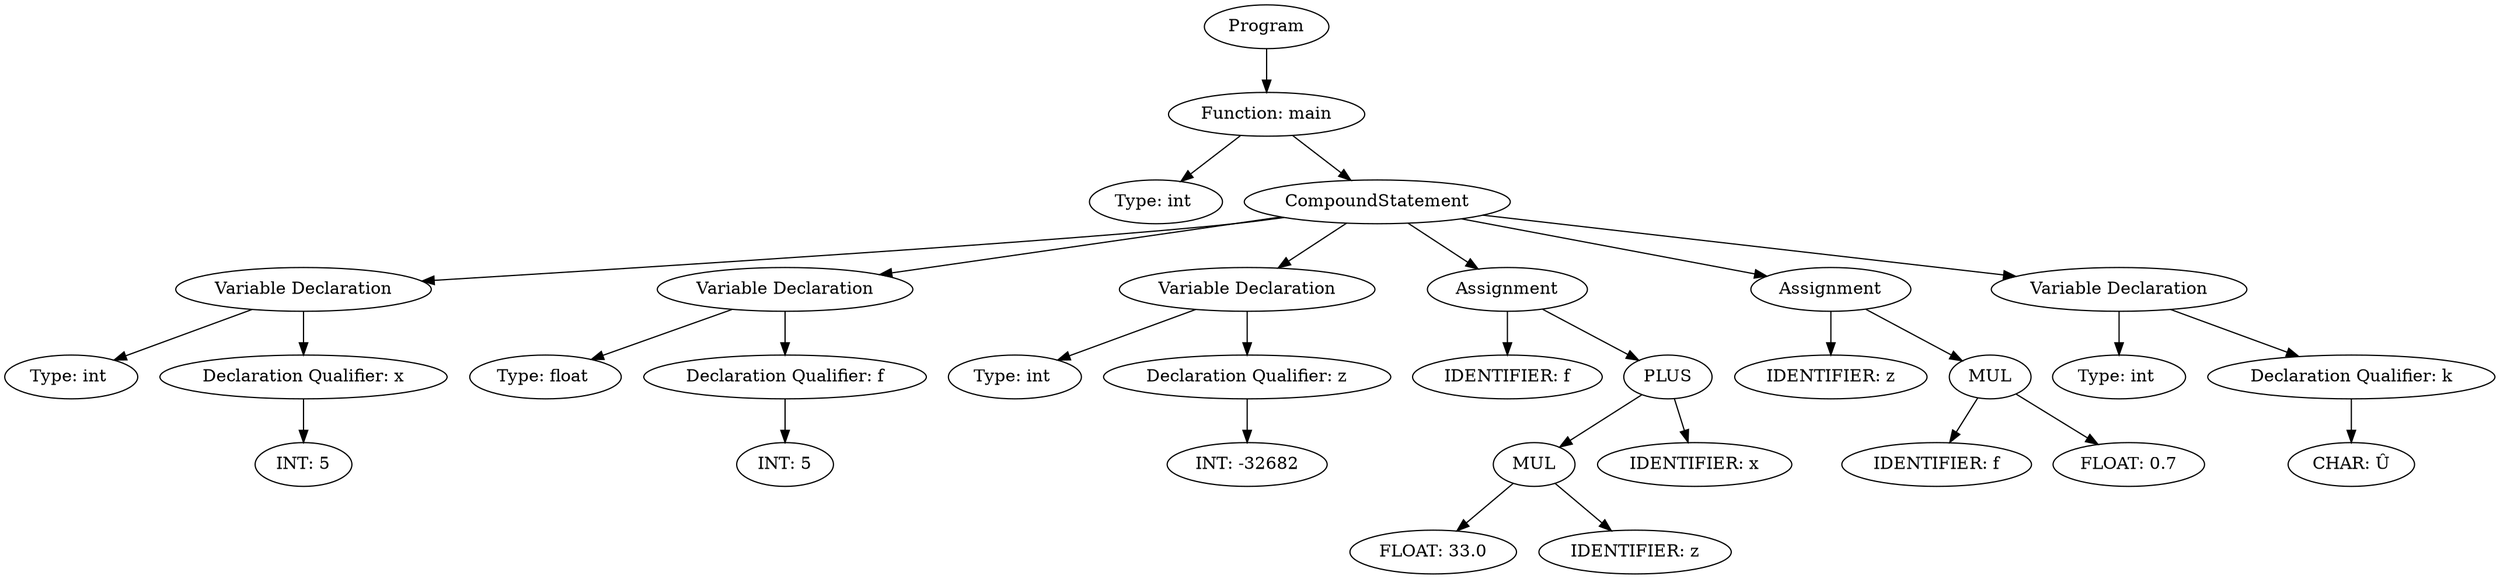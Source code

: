 digraph ExpressionGraph {
4488919312 [label="Program"];
4488919312 -> 4488919024;
4488919024 [label="Function: main"];
4488919024 -> 4488667984;
4488667984 [label="Type: int "];
4488919024 -> 4487560976;
4487560976 [label="CompoundStatement"];
4487560976 -> 4488918976;
4488918976 [label="Variable Declaration"];
4488918976 -> 4488916192;
4488916192 [label="Type: int "];
4488918976 -> 4488908992;
4488908992 [label="Declaration Qualifier: x"];
4488908992 -> 4488916240;
4488916240 [label="INT: 5"];
4487560976 -> 4488916144;
4488916144 [label="Variable Declaration"];
4488916144 -> 4488919072;
4488919072 [label="Type: float "];
4488916144 -> 4488919792;
4488919792 [label="Declaration Qualifier: f"];
4488919792 -> 4488916960;
4488916960 [label="INT: 5"];
4487560976 -> 4488917776;
4488917776 [label="Variable Declaration"];
4488917776 -> 4488919552;
4488919552 [label="Type: int "];
4488917776 -> 4488907168;
4488907168 [label="Declaration Qualifier: z"];
4488907168 -> 4488913888;
4488913888 [label="INT: -32682"];
4487560976 -> 4488904768;
4488904768 [label="Assignment"];
4488904768 -> 4488919840;
4488919840 [label="IDENTIFIER: f"];
4488904768 -> 4488915760;
4488915760 [label="PLUS"];
4488915760 -> 4488905632;
4488915760 -> 4488907360;
4488905632 [label="MUL"];
4488905632 -> 4488907456;
4488905632 -> 4488913840;
4488907456 [label="FLOAT: 33.0"];
4488913840 [label="IDENTIFIER: z"];
4488907360 [label="IDENTIFIER: x"];
4487560976 -> 4488915568;
4488915568 [label="Assignment"];
4488915568 -> 4488905056;
4488905056 [label="IDENTIFIER: z"];
4488915568 -> 4488915424;
4488915424 [label="MUL"];
4488915424 -> 4488915520;
4488915424 -> 4488905392;
4488915520 [label="IDENTIFIER: f"];
4488905392 [label="FLOAT: 0.7"];
4487560976 -> 4488914032;
4488914032 [label="Variable Declaration"];
4488914032 -> 4488915664;
4488915664 [label="Type: int "];
4488914032 -> 4488905296;
4488905296 [label="Declaration Qualifier: k"];
4488905296 -> 4488913984;
4488913984 [label="CHAR: Û"];
}
